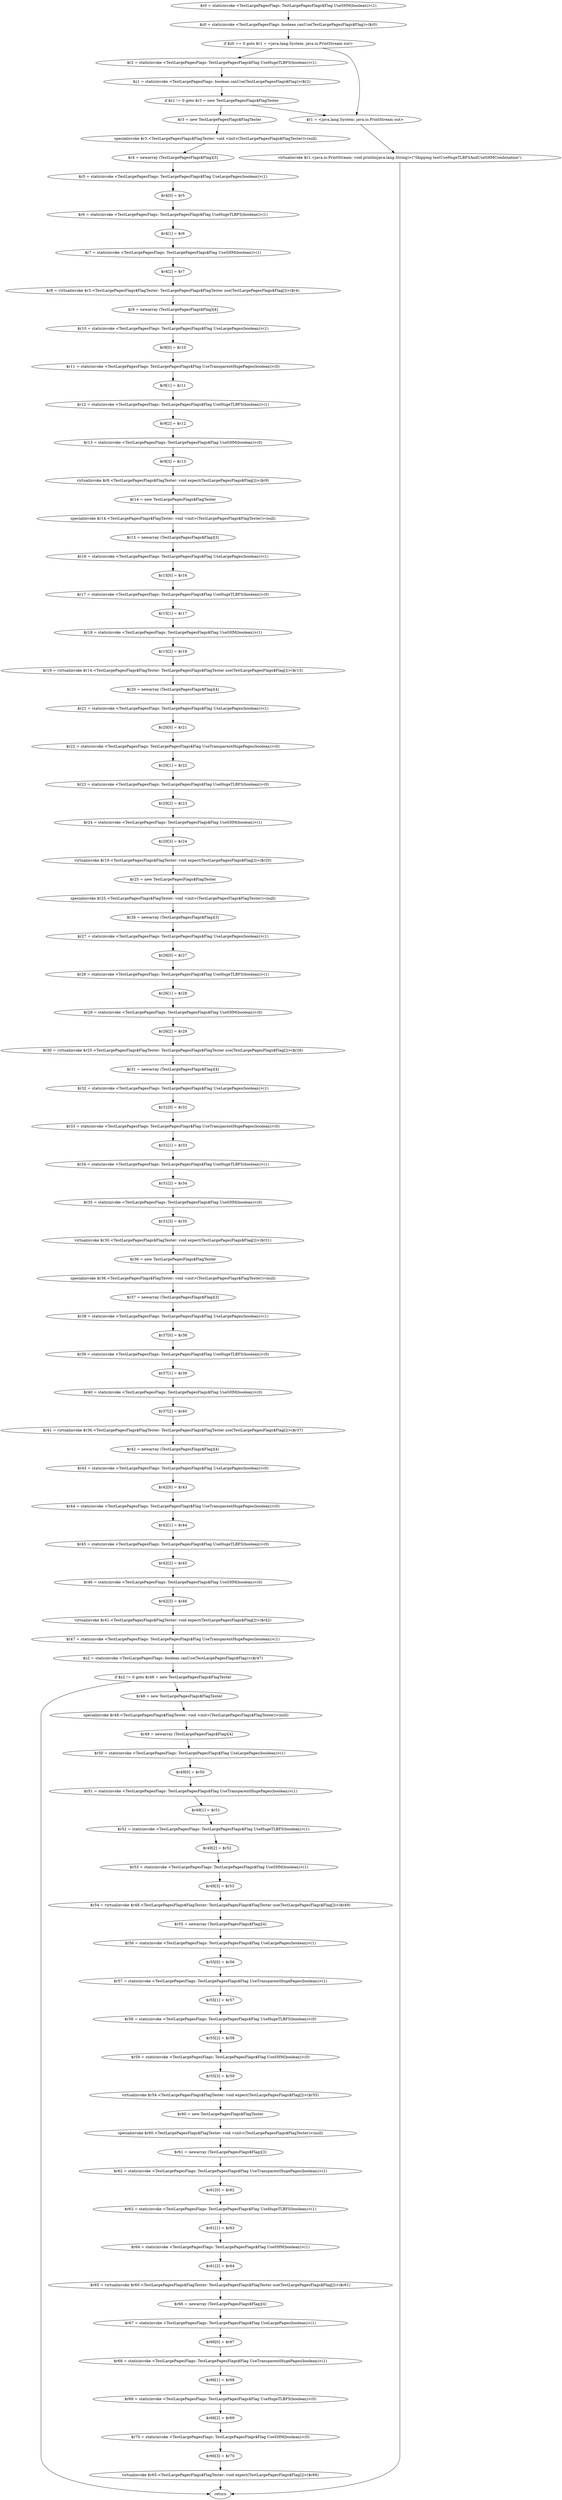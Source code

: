 digraph "unitGraph" {
    "$r0 = staticinvoke <TestLargePagesFlags: TestLargePagesFlags$Flag UseSHM(boolean)>(1)"
    "$z0 = staticinvoke <TestLargePagesFlags: boolean canUse(TestLargePagesFlags$Flag)>($r0)"
    "if $z0 == 0 goto $r1 = <java.lang.System: java.io.PrintStream out>"
    "$r2 = staticinvoke <TestLargePagesFlags: TestLargePagesFlags$Flag UseHugeTLBFS(boolean)>(1)"
    "$z1 = staticinvoke <TestLargePagesFlags: boolean canUse(TestLargePagesFlags$Flag)>($r2)"
    "if $z1 != 0 goto $r3 = new TestLargePagesFlags$FlagTester"
    "$r1 = <java.lang.System: java.io.PrintStream out>"
    "virtualinvoke $r1.<java.io.PrintStream: void println(java.lang.String)>(\"Skipping testUseHugeTLBFSAndUseSHMCombination\")"
    "return"
    "$r3 = new TestLargePagesFlags$FlagTester"
    "specialinvoke $r3.<TestLargePagesFlags$FlagTester: void <init>(TestLargePagesFlags$FlagTester)>(null)"
    "$r4 = newarray (TestLargePagesFlags$Flag)[3]"
    "$r5 = staticinvoke <TestLargePagesFlags: TestLargePagesFlags$Flag UseLargePages(boolean)>(1)"
    "$r4[0] = $r5"
    "$r6 = staticinvoke <TestLargePagesFlags: TestLargePagesFlags$Flag UseHugeTLBFS(boolean)>(1)"
    "$r4[1] = $r6"
    "$r7 = staticinvoke <TestLargePagesFlags: TestLargePagesFlags$Flag UseSHM(boolean)>(1)"
    "$r4[2] = $r7"
    "$r8 = virtualinvoke $r3.<TestLargePagesFlags$FlagTester: TestLargePagesFlags$FlagTester use(TestLargePagesFlags$Flag[])>($r4)"
    "$r9 = newarray (TestLargePagesFlags$Flag)[4]"
    "$r10 = staticinvoke <TestLargePagesFlags: TestLargePagesFlags$Flag UseLargePages(boolean)>(1)"
    "$r9[0] = $r10"
    "$r11 = staticinvoke <TestLargePagesFlags: TestLargePagesFlags$Flag UseTransparentHugePages(boolean)>(0)"
    "$r9[1] = $r11"
    "$r12 = staticinvoke <TestLargePagesFlags: TestLargePagesFlags$Flag UseHugeTLBFS(boolean)>(1)"
    "$r9[2] = $r12"
    "$r13 = staticinvoke <TestLargePagesFlags: TestLargePagesFlags$Flag UseSHM(boolean)>(0)"
    "$r9[3] = $r13"
    "virtualinvoke $r8.<TestLargePagesFlags$FlagTester: void expect(TestLargePagesFlags$Flag[])>($r9)"
    "$r14 = new TestLargePagesFlags$FlagTester"
    "specialinvoke $r14.<TestLargePagesFlags$FlagTester: void <init>(TestLargePagesFlags$FlagTester)>(null)"
    "$r15 = newarray (TestLargePagesFlags$Flag)[3]"
    "$r16 = staticinvoke <TestLargePagesFlags: TestLargePagesFlags$Flag UseLargePages(boolean)>(1)"
    "$r15[0] = $r16"
    "$r17 = staticinvoke <TestLargePagesFlags: TestLargePagesFlags$Flag UseHugeTLBFS(boolean)>(0)"
    "$r15[1] = $r17"
    "$r18 = staticinvoke <TestLargePagesFlags: TestLargePagesFlags$Flag UseSHM(boolean)>(1)"
    "$r15[2] = $r18"
    "$r19 = virtualinvoke $r14.<TestLargePagesFlags$FlagTester: TestLargePagesFlags$FlagTester use(TestLargePagesFlags$Flag[])>($r15)"
    "$r20 = newarray (TestLargePagesFlags$Flag)[4]"
    "$r21 = staticinvoke <TestLargePagesFlags: TestLargePagesFlags$Flag UseLargePages(boolean)>(1)"
    "$r20[0] = $r21"
    "$r22 = staticinvoke <TestLargePagesFlags: TestLargePagesFlags$Flag UseTransparentHugePages(boolean)>(0)"
    "$r20[1] = $r22"
    "$r23 = staticinvoke <TestLargePagesFlags: TestLargePagesFlags$Flag UseHugeTLBFS(boolean)>(0)"
    "$r20[2] = $r23"
    "$r24 = staticinvoke <TestLargePagesFlags: TestLargePagesFlags$Flag UseSHM(boolean)>(1)"
    "$r20[3] = $r24"
    "virtualinvoke $r19.<TestLargePagesFlags$FlagTester: void expect(TestLargePagesFlags$Flag[])>($r20)"
    "$r25 = new TestLargePagesFlags$FlagTester"
    "specialinvoke $r25.<TestLargePagesFlags$FlagTester: void <init>(TestLargePagesFlags$FlagTester)>(null)"
    "$r26 = newarray (TestLargePagesFlags$Flag)[3]"
    "$r27 = staticinvoke <TestLargePagesFlags: TestLargePagesFlags$Flag UseLargePages(boolean)>(1)"
    "$r26[0] = $r27"
    "$r28 = staticinvoke <TestLargePagesFlags: TestLargePagesFlags$Flag UseHugeTLBFS(boolean)>(1)"
    "$r26[1] = $r28"
    "$r29 = staticinvoke <TestLargePagesFlags: TestLargePagesFlags$Flag UseSHM(boolean)>(0)"
    "$r26[2] = $r29"
    "$r30 = virtualinvoke $r25.<TestLargePagesFlags$FlagTester: TestLargePagesFlags$FlagTester use(TestLargePagesFlags$Flag[])>($r26)"
    "$r31 = newarray (TestLargePagesFlags$Flag)[4]"
    "$r32 = staticinvoke <TestLargePagesFlags: TestLargePagesFlags$Flag UseLargePages(boolean)>(1)"
    "$r31[0] = $r32"
    "$r33 = staticinvoke <TestLargePagesFlags: TestLargePagesFlags$Flag UseTransparentHugePages(boolean)>(0)"
    "$r31[1] = $r33"
    "$r34 = staticinvoke <TestLargePagesFlags: TestLargePagesFlags$Flag UseHugeTLBFS(boolean)>(1)"
    "$r31[2] = $r34"
    "$r35 = staticinvoke <TestLargePagesFlags: TestLargePagesFlags$Flag UseSHM(boolean)>(0)"
    "$r31[3] = $r35"
    "virtualinvoke $r30.<TestLargePagesFlags$FlagTester: void expect(TestLargePagesFlags$Flag[])>($r31)"
    "$r36 = new TestLargePagesFlags$FlagTester"
    "specialinvoke $r36.<TestLargePagesFlags$FlagTester: void <init>(TestLargePagesFlags$FlagTester)>(null)"
    "$r37 = newarray (TestLargePagesFlags$Flag)[3]"
    "$r38 = staticinvoke <TestLargePagesFlags: TestLargePagesFlags$Flag UseLargePages(boolean)>(1)"
    "$r37[0] = $r38"
    "$r39 = staticinvoke <TestLargePagesFlags: TestLargePagesFlags$Flag UseHugeTLBFS(boolean)>(0)"
    "$r37[1] = $r39"
    "$r40 = staticinvoke <TestLargePagesFlags: TestLargePagesFlags$Flag UseSHM(boolean)>(0)"
    "$r37[2] = $r40"
    "$r41 = virtualinvoke $r36.<TestLargePagesFlags$FlagTester: TestLargePagesFlags$FlagTester use(TestLargePagesFlags$Flag[])>($r37)"
    "$r42 = newarray (TestLargePagesFlags$Flag)[4]"
    "$r43 = staticinvoke <TestLargePagesFlags: TestLargePagesFlags$Flag UseLargePages(boolean)>(0)"
    "$r42[0] = $r43"
    "$r44 = staticinvoke <TestLargePagesFlags: TestLargePagesFlags$Flag UseTransparentHugePages(boolean)>(0)"
    "$r42[1] = $r44"
    "$r45 = staticinvoke <TestLargePagesFlags: TestLargePagesFlags$Flag UseHugeTLBFS(boolean)>(0)"
    "$r42[2] = $r45"
    "$r46 = staticinvoke <TestLargePagesFlags: TestLargePagesFlags$Flag UseSHM(boolean)>(0)"
    "$r42[3] = $r46"
    "virtualinvoke $r41.<TestLargePagesFlags$FlagTester: void expect(TestLargePagesFlags$Flag[])>($r42)"
    "$r47 = staticinvoke <TestLargePagesFlags: TestLargePagesFlags$Flag UseTransparentHugePages(boolean)>(1)"
    "$z2 = staticinvoke <TestLargePagesFlags: boolean canUse(TestLargePagesFlags$Flag)>($r47)"
    "if $z2 != 0 goto $r48 = new TestLargePagesFlags$FlagTester"
    "$r48 = new TestLargePagesFlags$FlagTester"
    "specialinvoke $r48.<TestLargePagesFlags$FlagTester: void <init>(TestLargePagesFlags$FlagTester)>(null)"
    "$r49 = newarray (TestLargePagesFlags$Flag)[4]"
    "$r50 = staticinvoke <TestLargePagesFlags: TestLargePagesFlags$Flag UseLargePages(boolean)>(1)"
    "$r49[0] = $r50"
    "$r51 = staticinvoke <TestLargePagesFlags: TestLargePagesFlags$Flag UseTransparentHugePages(boolean)>(1)"
    "$r49[1] = $r51"
    "$r52 = staticinvoke <TestLargePagesFlags: TestLargePagesFlags$Flag UseHugeTLBFS(boolean)>(1)"
    "$r49[2] = $r52"
    "$r53 = staticinvoke <TestLargePagesFlags: TestLargePagesFlags$Flag UseSHM(boolean)>(1)"
    "$r49[3] = $r53"
    "$r54 = virtualinvoke $r48.<TestLargePagesFlags$FlagTester: TestLargePagesFlags$FlagTester use(TestLargePagesFlags$Flag[])>($r49)"
    "$r55 = newarray (TestLargePagesFlags$Flag)[4]"
    "$r56 = staticinvoke <TestLargePagesFlags: TestLargePagesFlags$Flag UseLargePages(boolean)>(1)"
    "$r55[0] = $r56"
    "$r57 = staticinvoke <TestLargePagesFlags: TestLargePagesFlags$Flag UseTransparentHugePages(boolean)>(1)"
    "$r55[1] = $r57"
    "$r58 = staticinvoke <TestLargePagesFlags: TestLargePagesFlags$Flag UseHugeTLBFS(boolean)>(0)"
    "$r55[2] = $r58"
    "$r59 = staticinvoke <TestLargePagesFlags: TestLargePagesFlags$Flag UseSHM(boolean)>(0)"
    "$r55[3] = $r59"
    "virtualinvoke $r54.<TestLargePagesFlags$FlagTester: void expect(TestLargePagesFlags$Flag[])>($r55)"
    "$r60 = new TestLargePagesFlags$FlagTester"
    "specialinvoke $r60.<TestLargePagesFlags$FlagTester: void <init>(TestLargePagesFlags$FlagTester)>(null)"
    "$r61 = newarray (TestLargePagesFlags$Flag)[3]"
    "$r62 = staticinvoke <TestLargePagesFlags: TestLargePagesFlags$Flag UseTransparentHugePages(boolean)>(1)"
    "$r61[0] = $r62"
    "$r63 = staticinvoke <TestLargePagesFlags: TestLargePagesFlags$Flag UseHugeTLBFS(boolean)>(1)"
    "$r61[1] = $r63"
    "$r64 = staticinvoke <TestLargePagesFlags: TestLargePagesFlags$Flag UseSHM(boolean)>(1)"
    "$r61[2] = $r64"
    "$r65 = virtualinvoke $r60.<TestLargePagesFlags$FlagTester: TestLargePagesFlags$FlagTester use(TestLargePagesFlags$Flag[])>($r61)"
    "$r66 = newarray (TestLargePagesFlags$Flag)[4]"
    "$r67 = staticinvoke <TestLargePagesFlags: TestLargePagesFlags$Flag UseLargePages(boolean)>(1)"
    "$r66[0] = $r67"
    "$r68 = staticinvoke <TestLargePagesFlags: TestLargePagesFlags$Flag UseTransparentHugePages(boolean)>(1)"
    "$r66[1] = $r68"
    "$r69 = staticinvoke <TestLargePagesFlags: TestLargePagesFlags$Flag UseHugeTLBFS(boolean)>(0)"
    "$r66[2] = $r69"
    "$r70 = staticinvoke <TestLargePagesFlags: TestLargePagesFlags$Flag UseSHM(boolean)>(0)"
    "$r66[3] = $r70"
    "virtualinvoke $r65.<TestLargePagesFlags$FlagTester: void expect(TestLargePagesFlags$Flag[])>($r66)"
    "$r0 = staticinvoke <TestLargePagesFlags: TestLargePagesFlags$Flag UseSHM(boolean)>(1)"->"$z0 = staticinvoke <TestLargePagesFlags: boolean canUse(TestLargePagesFlags$Flag)>($r0)";
    "$z0 = staticinvoke <TestLargePagesFlags: boolean canUse(TestLargePagesFlags$Flag)>($r0)"->"if $z0 == 0 goto $r1 = <java.lang.System: java.io.PrintStream out>";
    "if $z0 == 0 goto $r1 = <java.lang.System: java.io.PrintStream out>"->"$r2 = staticinvoke <TestLargePagesFlags: TestLargePagesFlags$Flag UseHugeTLBFS(boolean)>(1)";
    "if $z0 == 0 goto $r1 = <java.lang.System: java.io.PrintStream out>"->"$r1 = <java.lang.System: java.io.PrintStream out>";
    "$r2 = staticinvoke <TestLargePagesFlags: TestLargePagesFlags$Flag UseHugeTLBFS(boolean)>(1)"->"$z1 = staticinvoke <TestLargePagesFlags: boolean canUse(TestLargePagesFlags$Flag)>($r2)";
    "$z1 = staticinvoke <TestLargePagesFlags: boolean canUse(TestLargePagesFlags$Flag)>($r2)"->"if $z1 != 0 goto $r3 = new TestLargePagesFlags$FlagTester";
    "if $z1 != 0 goto $r3 = new TestLargePagesFlags$FlagTester"->"$r1 = <java.lang.System: java.io.PrintStream out>";
    "if $z1 != 0 goto $r3 = new TestLargePagesFlags$FlagTester"->"$r3 = new TestLargePagesFlags$FlagTester";
    "$r1 = <java.lang.System: java.io.PrintStream out>"->"virtualinvoke $r1.<java.io.PrintStream: void println(java.lang.String)>(\"Skipping testUseHugeTLBFSAndUseSHMCombination\")";
    "virtualinvoke $r1.<java.io.PrintStream: void println(java.lang.String)>(\"Skipping testUseHugeTLBFSAndUseSHMCombination\")"->"return";
    "$r3 = new TestLargePagesFlags$FlagTester"->"specialinvoke $r3.<TestLargePagesFlags$FlagTester: void <init>(TestLargePagesFlags$FlagTester)>(null)";
    "specialinvoke $r3.<TestLargePagesFlags$FlagTester: void <init>(TestLargePagesFlags$FlagTester)>(null)"->"$r4 = newarray (TestLargePagesFlags$Flag)[3]";
    "$r4 = newarray (TestLargePagesFlags$Flag)[3]"->"$r5 = staticinvoke <TestLargePagesFlags: TestLargePagesFlags$Flag UseLargePages(boolean)>(1)";
    "$r5 = staticinvoke <TestLargePagesFlags: TestLargePagesFlags$Flag UseLargePages(boolean)>(1)"->"$r4[0] = $r5";
    "$r4[0] = $r5"->"$r6 = staticinvoke <TestLargePagesFlags: TestLargePagesFlags$Flag UseHugeTLBFS(boolean)>(1)";
    "$r6 = staticinvoke <TestLargePagesFlags: TestLargePagesFlags$Flag UseHugeTLBFS(boolean)>(1)"->"$r4[1] = $r6";
    "$r4[1] = $r6"->"$r7 = staticinvoke <TestLargePagesFlags: TestLargePagesFlags$Flag UseSHM(boolean)>(1)";
    "$r7 = staticinvoke <TestLargePagesFlags: TestLargePagesFlags$Flag UseSHM(boolean)>(1)"->"$r4[2] = $r7";
    "$r4[2] = $r7"->"$r8 = virtualinvoke $r3.<TestLargePagesFlags$FlagTester: TestLargePagesFlags$FlagTester use(TestLargePagesFlags$Flag[])>($r4)";
    "$r8 = virtualinvoke $r3.<TestLargePagesFlags$FlagTester: TestLargePagesFlags$FlagTester use(TestLargePagesFlags$Flag[])>($r4)"->"$r9 = newarray (TestLargePagesFlags$Flag)[4]";
    "$r9 = newarray (TestLargePagesFlags$Flag)[4]"->"$r10 = staticinvoke <TestLargePagesFlags: TestLargePagesFlags$Flag UseLargePages(boolean)>(1)";
    "$r10 = staticinvoke <TestLargePagesFlags: TestLargePagesFlags$Flag UseLargePages(boolean)>(1)"->"$r9[0] = $r10";
    "$r9[0] = $r10"->"$r11 = staticinvoke <TestLargePagesFlags: TestLargePagesFlags$Flag UseTransparentHugePages(boolean)>(0)";
    "$r11 = staticinvoke <TestLargePagesFlags: TestLargePagesFlags$Flag UseTransparentHugePages(boolean)>(0)"->"$r9[1] = $r11";
    "$r9[1] = $r11"->"$r12 = staticinvoke <TestLargePagesFlags: TestLargePagesFlags$Flag UseHugeTLBFS(boolean)>(1)";
    "$r12 = staticinvoke <TestLargePagesFlags: TestLargePagesFlags$Flag UseHugeTLBFS(boolean)>(1)"->"$r9[2] = $r12";
    "$r9[2] = $r12"->"$r13 = staticinvoke <TestLargePagesFlags: TestLargePagesFlags$Flag UseSHM(boolean)>(0)";
    "$r13 = staticinvoke <TestLargePagesFlags: TestLargePagesFlags$Flag UseSHM(boolean)>(0)"->"$r9[3] = $r13";
    "$r9[3] = $r13"->"virtualinvoke $r8.<TestLargePagesFlags$FlagTester: void expect(TestLargePagesFlags$Flag[])>($r9)";
    "virtualinvoke $r8.<TestLargePagesFlags$FlagTester: void expect(TestLargePagesFlags$Flag[])>($r9)"->"$r14 = new TestLargePagesFlags$FlagTester";
    "$r14 = new TestLargePagesFlags$FlagTester"->"specialinvoke $r14.<TestLargePagesFlags$FlagTester: void <init>(TestLargePagesFlags$FlagTester)>(null)";
    "specialinvoke $r14.<TestLargePagesFlags$FlagTester: void <init>(TestLargePagesFlags$FlagTester)>(null)"->"$r15 = newarray (TestLargePagesFlags$Flag)[3]";
    "$r15 = newarray (TestLargePagesFlags$Flag)[3]"->"$r16 = staticinvoke <TestLargePagesFlags: TestLargePagesFlags$Flag UseLargePages(boolean)>(1)";
    "$r16 = staticinvoke <TestLargePagesFlags: TestLargePagesFlags$Flag UseLargePages(boolean)>(1)"->"$r15[0] = $r16";
    "$r15[0] = $r16"->"$r17 = staticinvoke <TestLargePagesFlags: TestLargePagesFlags$Flag UseHugeTLBFS(boolean)>(0)";
    "$r17 = staticinvoke <TestLargePagesFlags: TestLargePagesFlags$Flag UseHugeTLBFS(boolean)>(0)"->"$r15[1] = $r17";
    "$r15[1] = $r17"->"$r18 = staticinvoke <TestLargePagesFlags: TestLargePagesFlags$Flag UseSHM(boolean)>(1)";
    "$r18 = staticinvoke <TestLargePagesFlags: TestLargePagesFlags$Flag UseSHM(boolean)>(1)"->"$r15[2] = $r18";
    "$r15[2] = $r18"->"$r19 = virtualinvoke $r14.<TestLargePagesFlags$FlagTester: TestLargePagesFlags$FlagTester use(TestLargePagesFlags$Flag[])>($r15)";
    "$r19 = virtualinvoke $r14.<TestLargePagesFlags$FlagTester: TestLargePagesFlags$FlagTester use(TestLargePagesFlags$Flag[])>($r15)"->"$r20 = newarray (TestLargePagesFlags$Flag)[4]";
    "$r20 = newarray (TestLargePagesFlags$Flag)[4]"->"$r21 = staticinvoke <TestLargePagesFlags: TestLargePagesFlags$Flag UseLargePages(boolean)>(1)";
    "$r21 = staticinvoke <TestLargePagesFlags: TestLargePagesFlags$Flag UseLargePages(boolean)>(1)"->"$r20[0] = $r21";
    "$r20[0] = $r21"->"$r22 = staticinvoke <TestLargePagesFlags: TestLargePagesFlags$Flag UseTransparentHugePages(boolean)>(0)";
    "$r22 = staticinvoke <TestLargePagesFlags: TestLargePagesFlags$Flag UseTransparentHugePages(boolean)>(0)"->"$r20[1] = $r22";
    "$r20[1] = $r22"->"$r23 = staticinvoke <TestLargePagesFlags: TestLargePagesFlags$Flag UseHugeTLBFS(boolean)>(0)";
    "$r23 = staticinvoke <TestLargePagesFlags: TestLargePagesFlags$Flag UseHugeTLBFS(boolean)>(0)"->"$r20[2] = $r23";
    "$r20[2] = $r23"->"$r24 = staticinvoke <TestLargePagesFlags: TestLargePagesFlags$Flag UseSHM(boolean)>(1)";
    "$r24 = staticinvoke <TestLargePagesFlags: TestLargePagesFlags$Flag UseSHM(boolean)>(1)"->"$r20[3] = $r24";
    "$r20[3] = $r24"->"virtualinvoke $r19.<TestLargePagesFlags$FlagTester: void expect(TestLargePagesFlags$Flag[])>($r20)";
    "virtualinvoke $r19.<TestLargePagesFlags$FlagTester: void expect(TestLargePagesFlags$Flag[])>($r20)"->"$r25 = new TestLargePagesFlags$FlagTester";
    "$r25 = new TestLargePagesFlags$FlagTester"->"specialinvoke $r25.<TestLargePagesFlags$FlagTester: void <init>(TestLargePagesFlags$FlagTester)>(null)";
    "specialinvoke $r25.<TestLargePagesFlags$FlagTester: void <init>(TestLargePagesFlags$FlagTester)>(null)"->"$r26 = newarray (TestLargePagesFlags$Flag)[3]";
    "$r26 = newarray (TestLargePagesFlags$Flag)[3]"->"$r27 = staticinvoke <TestLargePagesFlags: TestLargePagesFlags$Flag UseLargePages(boolean)>(1)";
    "$r27 = staticinvoke <TestLargePagesFlags: TestLargePagesFlags$Flag UseLargePages(boolean)>(1)"->"$r26[0] = $r27";
    "$r26[0] = $r27"->"$r28 = staticinvoke <TestLargePagesFlags: TestLargePagesFlags$Flag UseHugeTLBFS(boolean)>(1)";
    "$r28 = staticinvoke <TestLargePagesFlags: TestLargePagesFlags$Flag UseHugeTLBFS(boolean)>(1)"->"$r26[1] = $r28";
    "$r26[1] = $r28"->"$r29 = staticinvoke <TestLargePagesFlags: TestLargePagesFlags$Flag UseSHM(boolean)>(0)";
    "$r29 = staticinvoke <TestLargePagesFlags: TestLargePagesFlags$Flag UseSHM(boolean)>(0)"->"$r26[2] = $r29";
    "$r26[2] = $r29"->"$r30 = virtualinvoke $r25.<TestLargePagesFlags$FlagTester: TestLargePagesFlags$FlagTester use(TestLargePagesFlags$Flag[])>($r26)";
    "$r30 = virtualinvoke $r25.<TestLargePagesFlags$FlagTester: TestLargePagesFlags$FlagTester use(TestLargePagesFlags$Flag[])>($r26)"->"$r31 = newarray (TestLargePagesFlags$Flag)[4]";
    "$r31 = newarray (TestLargePagesFlags$Flag)[4]"->"$r32 = staticinvoke <TestLargePagesFlags: TestLargePagesFlags$Flag UseLargePages(boolean)>(1)";
    "$r32 = staticinvoke <TestLargePagesFlags: TestLargePagesFlags$Flag UseLargePages(boolean)>(1)"->"$r31[0] = $r32";
    "$r31[0] = $r32"->"$r33 = staticinvoke <TestLargePagesFlags: TestLargePagesFlags$Flag UseTransparentHugePages(boolean)>(0)";
    "$r33 = staticinvoke <TestLargePagesFlags: TestLargePagesFlags$Flag UseTransparentHugePages(boolean)>(0)"->"$r31[1] = $r33";
    "$r31[1] = $r33"->"$r34 = staticinvoke <TestLargePagesFlags: TestLargePagesFlags$Flag UseHugeTLBFS(boolean)>(1)";
    "$r34 = staticinvoke <TestLargePagesFlags: TestLargePagesFlags$Flag UseHugeTLBFS(boolean)>(1)"->"$r31[2] = $r34";
    "$r31[2] = $r34"->"$r35 = staticinvoke <TestLargePagesFlags: TestLargePagesFlags$Flag UseSHM(boolean)>(0)";
    "$r35 = staticinvoke <TestLargePagesFlags: TestLargePagesFlags$Flag UseSHM(boolean)>(0)"->"$r31[3] = $r35";
    "$r31[3] = $r35"->"virtualinvoke $r30.<TestLargePagesFlags$FlagTester: void expect(TestLargePagesFlags$Flag[])>($r31)";
    "virtualinvoke $r30.<TestLargePagesFlags$FlagTester: void expect(TestLargePagesFlags$Flag[])>($r31)"->"$r36 = new TestLargePagesFlags$FlagTester";
    "$r36 = new TestLargePagesFlags$FlagTester"->"specialinvoke $r36.<TestLargePagesFlags$FlagTester: void <init>(TestLargePagesFlags$FlagTester)>(null)";
    "specialinvoke $r36.<TestLargePagesFlags$FlagTester: void <init>(TestLargePagesFlags$FlagTester)>(null)"->"$r37 = newarray (TestLargePagesFlags$Flag)[3]";
    "$r37 = newarray (TestLargePagesFlags$Flag)[3]"->"$r38 = staticinvoke <TestLargePagesFlags: TestLargePagesFlags$Flag UseLargePages(boolean)>(1)";
    "$r38 = staticinvoke <TestLargePagesFlags: TestLargePagesFlags$Flag UseLargePages(boolean)>(1)"->"$r37[0] = $r38";
    "$r37[0] = $r38"->"$r39 = staticinvoke <TestLargePagesFlags: TestLargePagesFlags$Flag UseHugeTLBFS(boolean)>(0)";
    "$r39 = staticinvoke <TestLargePagesFlags: TestLargePagesFlags$Flag UseHugeTLBFS(boolean)>(0)"->"$r37[1] = $r39";
    "$r37[1] = $r39"->"$r40 = staticinvoke <TestLargePagesFlags: TestLargePagesFlags$Flag UseSHM(boolean)>(0)";
    "$r40 = staticinvoke <TestLargePagesFlags: TestLargePagesFlags$Flag UseSHM(boolean)>(0)"->"$r37[2] = $r40";
    "$r37[2] = $r40"->"$r41 = virtualinvoke $r36.<TestLargePagesFlags$FlagTester: TestLargePagesFlags$FlagTester use(TestLargePagesFlags$Flag[])>($r37)";
    "$r41 = virtualinvoke $r36.<TestLargePagesFlags$FlagTester: TestLargePagesFlags$FlagTester use(TestLargePagesFlags$Flag[])>($r37)"->"$r42 = newarray (TestLargePagesFlags$Flag)[4]";
    "$r42 = newarray (TestLargePagesFlags$Flag)[4]"->"$r43 = staticinvoke <TestLargePagesFlags: TestLargePagesFlags$Flag UseLargePages(boolean)>(0)";
    "$r43 = staticinvoke <TestLargePagesFlags: TestLargePagesFlags$Flag UseLargePages(boolean)>(0)"->"$r42[0] = $r43";
    "$r42[0] = $r43"->"$r44 = staticinvoke <TestLargePagesFlags: TestLargePagesFlags$Flag UseTransparentHugePages(boolean)>(0)";
    "$r44 = staticinvoke <TestLargePagesFlags: TestLargePagesFlags$Flag UseTransparentHugePages(boolean)>(0)"->"$r42[1] = $r44";
    "$r42[1] = $r44"->"$r45 = staticinvoke <TestLargePagesFlags: TestLargePagesFlags$Flag UseHugeTLBFS(boolean)>(0)";
    "$r45 = staticinvoke <TestLargePagesFlags: TestLargePagesFlags$Flag UseHugeTLBFS(boolean)>(0)"->"$r42[2] = $r45";
    "$r42[2] = $r45"->"$r46 = staticinvoke <TestLargePagesFlags: TestLargePagesFlags$Flag UseSHM(boolean)>(0)";
    "$r46 = staticinvoke <TestLargePagesFlags: TestLargePagesFlags$Flag UseSHM(boolean)>(0)"->"$r42[3] = $r46";
    "$r42[3] = $r46"->"virtualinvoke $r41.<TestLargePagesFlags$FlagTester: void expect(TestLargePagesFlags$Flag[])>($r42)";
    "virtualinvoke $r41.<TestLargePagesFlags$FlagTester: void expect(TestLargePagesFlags$Flag[])>($r42)"->"$r47 = staticinvoke <TestLargePagesFlags: TestLargePagesFlags$Flag UseTransparentHugePages(boolean)>(1)";
    "$r47 = staticinvoke <TestLargePagesFlags: TestLargePagesFlags$Flag UseTransparentHugePages(boolean)>(1)"->"$z2 = staticinvoke <TestLargePagesFlags: boolean canUse(TestLargePagesFlags$Flag)>($r47)";
    "$z2 = staticinvoke <TestLargePagesFlags: boolean canUse(TestLargePagesFlags$Flag)>($r47)"->"if $z2 != 0 goto $r48 = new TestLargePagesFlags$FlagTester";
    "if $z2 != 0 goto $r48 = new TestLargePagesFlags$FlagTester"->"return";
    "if $z2 != 0 goto $r48 = new TestLargePagesFlags$FlagTester"->"$r48 = new TestLargePagesFlags$FlagTester";
    "$r48 = new TestLargePagesFlags$FlagTester"->"specialinvoke $r48.<TestLargePagesFlags$FlagTester: void <init>(TestLargePagesFlags$FlagTester)>(null)";
    "specialinvoke $r48.<TestLargePagesFlags$FlagTester: void <init>(TestLargePagesFlags$FlagTester)>(null)"->"$r49 = newarray (TestLargePagesFlags$Flag)[4]";
    "$r49 = newarray (TestLargePagesFlags$Flag)[4]"->"$r50 = staticinvoke <TestLargePagesFlags: TestLargePagesFlags$Flag UseLargePages(boolean)>(1)";
    "$r50 = staticinvoke <TestLargePagesFlags: TestLargePagesFlags$Flag UseLargePages(boolean)>(1)"->"$r49[0] = $r50";
    "$r49[0] = $r50"->"$r51 = staticinvoke <TestLargePagesFlags: TestLargePagesFlags$Flag UseTransparentHugePages(boolean)>(1)";
    "$r51 = staticinvoke <TestLargePagesFlags: TestLargePagesFlags$Flag UseTransparentHugePages(boolean)>(1)"->"$r49[1] = $r51";
    "$r49[1] = $r51"->"$r52 = staticinvoke <TestLargePagesFlags: TestLargePagesFlags$Flag UseHugeTLBFS(boolean)>(1)";
    "$r52 = staticinvoke <TestLargePagesFlags: TestLargePagesFlags$Flag UseHugeTLBFS(boolean)>(1)"->"$r49[2] = $r52";
    "$r49[2] = $r52"->"$r53 = staticinvoke <TestLargePagesFlags: TestLargePagesFlags$Flag UseSHM(boolean)>(1)";
    "$r53 = staticinvoke <TestLargePagesFlags: TestLargePagesFlags$Flag UseSHM(boolean)>(1)"->"$r49[3] = $r53";
    "$r49[3] = $r53"->"$r54 = virtualinvoke $r48.<TestLargePagesFlags$FlagTester: TestLargePagesFlags$FlagTester use(TestLargePagesFlags$Flag[])>($r49)";
    "$r54 = virtualinvoke $r48.<TestLargePagesFlags$FlagTester: TestLargePagesFlags$FlagTester use(TestLargePagesFlags$Flag[])>($r49)"->"$r55 = newarray (TestLargePagesFlags$Flag)[4]";
    "$r55 = newarray (TestLargePagesFlags$Flag)[4]"->"$r56 = staticinvoke <TestLargePagesFlags: TestLargePagesFlags$Flag UseLargePages(boolean)>(1)";
    "$r56 = staticinvoke <TestLargePagesFlags: TestLargePagesFlags$Flag UseLargePages(boolean)>(1)"->"$r55[0] = $r56";
    "$r55[0] = $r56"->"$r57 = staticinvoke <TestLargePagesFlags: TestLargePagesFlags$Flag UseTransparentHugePages(boolean)>(1)";
    "$r57 = staticinvoke <TestLargePagesFlags: TestLargePagesFlags$Flag UseTransparentHugePages(boolean)>(1)"->"$r55[1] = $r57";
    "$r55[1] = $r57"->"$r58 = staticinvoke <TestLargePagesFlags: TestLargePagesFlags$Flag UseHugeTLBFS(boolean)>(0)";
    "$r58 = staticinvoke <TestLargePagesFlags: TestLargePagesFlags$Flag UseHugeTLBFS(boolean)>(0)"->"$r55[2] = $r58";
    "$r55[2] = $r58"->"$r59 = staticinvoke <TestLargePagesFlags: TestLargePagesFlags$Flag UseSHM(boolean)>(0)";
    "$r59 = staticinvoke <TestLargePagesFlags: TestLargePagesFlags$Flag UseSHM(boolean)>(0)"->"$r55[3] = $r59";
    "$r55[3] = $r59"->"virtualinvoke $r54.<TestLargePagesFlags$FlagTester: void expect(TestLargePagesFlags$Flag[])>($r55)";
    "virtualinvoke $r54.<TestLargePagesFlags$FlagTester: void expect(TestLargePagesFlags$Flag[])>($r55)"->"$r60 = new TestLargePagesFlags$FlagTester";
    "$r60 = new TestLargePagesFlags$FlagTester"->"specialinvoke $r60.<TestLargePagesFlags$FlagTester: void <init>(TestLargePagesFlags$FlagTester)>(null)";
    "specialinvoke $r60.<TestLargePagesFlags$FlagTester: void <init>(TestLargePagesFlags$FlagTester)>(null)"->"$r61 = newarray (TestLargePagesFlags$Flag)[3]";
    "$r61 = newarray (TestLargePagesFlags$Flag)[3]"->"$r62 = staticinvoke <TestLargePagesFlags: TestLargePagesFlags$Flag UseTransparentHugePages(boolean)>(1)";
    "$r62 = staticinvoke <TestLargePagesFlags: TestLargePagesFlags$Flag UseTransparentHugePages(boolean)>(1)"->"$r61[0] = $r62";
    "$r61[0] = $r62"->"$r63 = staticinvoke <TestLargePagesFlags: TestLargePagesFlags$Flag UseHugeTLBFS(boolean)>(1)";
    "$r63 = staticinvoke <TestLargePagesFlags: TestLargePagesFlags$Flag UseHugeTLBFS(boolean)>(1)"->"$r61[1] = $r63";
    "$r61[1] = $r63"->"$r64 = staticinvoke <TestLargePagesFlags: TestLargePagesFlags$Flag UseSHM(boolean)>(1)";
    "$r64 = staticinvoke <TestLargePagesFlags: TestLargePagesFlags$Flag UseSHM(boolean)>(1)"->"$r61[2] = $r64";
    "$r61[2] = $r64"->"$r65 = virtualinvoke $r60.<TestLargePagesFlags$FlagTester: TestLargePagesFlags$FlagTester use(TestLargePagesFlags$Flag[])>($r61)";
    "$r65 = virtualinvoke $r60.<TestLargePagesFlags$FlagTester: TestLargePagesFlags$FlagTester use(TestLargePagesFlags$Flag[])>($r61)"->"$r66 = newarray (TestLargePagesFlags$Flag)[4]";
    "$r66 = newarray (TestLargePagesFlags$Flag)[4]"->"$r67 = staticinvoke <TestLargePagesFlags: TestLargePagesFlags$Flag UseLargePages(boolean)>(1)";
    "$r67 = staticinvoke <TestLargePagesFlags: TestLargePagesFlags$Flag UseLargePages(boolean)>(1)"->"$r66[0] = $r67";
    "$r66[0] = $r67"->"$r68 = staticinvoke <TestLargePagesFlags: TestLargePagesFlags$Flag UseTransparentHugePages(boolean)>(1)";
    "$r68 = staticinvoke <TestLargePagesFlags: TestLargePagesFlags$Flag UseTransparentHugePages(boolean)>(1)"->"$r66[1] = $r68";
    "$r66[1] = $r68"->"$r69 = staticinvoke <TestLargePagesFlags: TestLargePagesFlags$Flag UseHugeTLBFS(boolean)>(0)";
    "$r69 = staticinvoke <TestLargePagesFlags: TestLargePagesFlags$Flag UseHugeTLBFS(boolean)>(0)"->"$r66[2] = $r69";
    "$r66[2] = $r69"->"$r70 = staticinvoke <TestLargePagesFlags: TestLargePagesFlags$Flag UseSHM(boolean)>(0)";
    "$r70 = staticinvoke <TestLargePagesFlags: TestLargePagesFlags$Flag UseSHM(boolean)>(0)"->"$r66[3] = $r70";
    "$r66[3] = $r70"->"virtualinvoke $r65.<TestLargePagesFlags$FlagTester: void expect(TestLargePagesFlags$Flag[])>($r66)";
    "virtualinvoke $r65.<TestLargePagesFlags$FlagTester: void expect(TestLargePagesFlags$Flag[])>($r66)"->"return";
}
